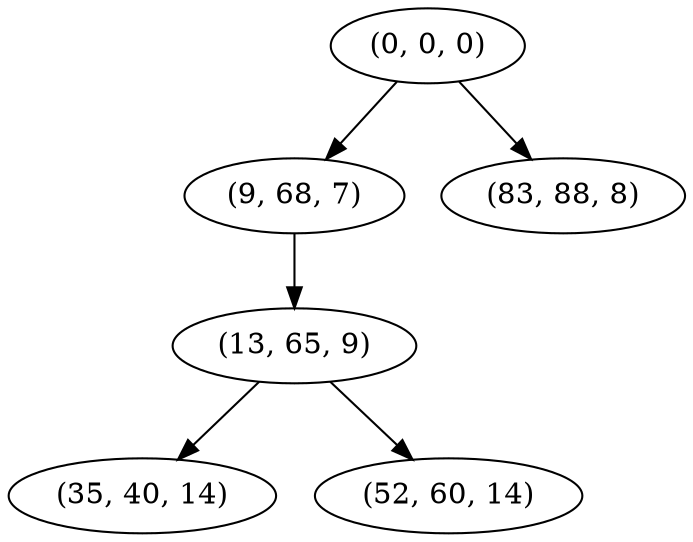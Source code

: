 digraph tree {
    "(0, 0, 0)";
    "(9, 68, 7)";
    "(13, 65, 9)";
    "(35, 40, 14)";
    "(52, 60, 14)";
    "(83, 88, 8)";
    "(0, 0, 0)" -> "(9, 68, 7)";
    "(0, 0, 0)" -> "(83, 88, 8)";
    "(9, 68, 7)" -> "(13, 65, 9)";
    "(13, 65, 9)" -> "(35, 40, 14)";
    "(13, 65, 9)" -> "(52, 60, 14)";
}
